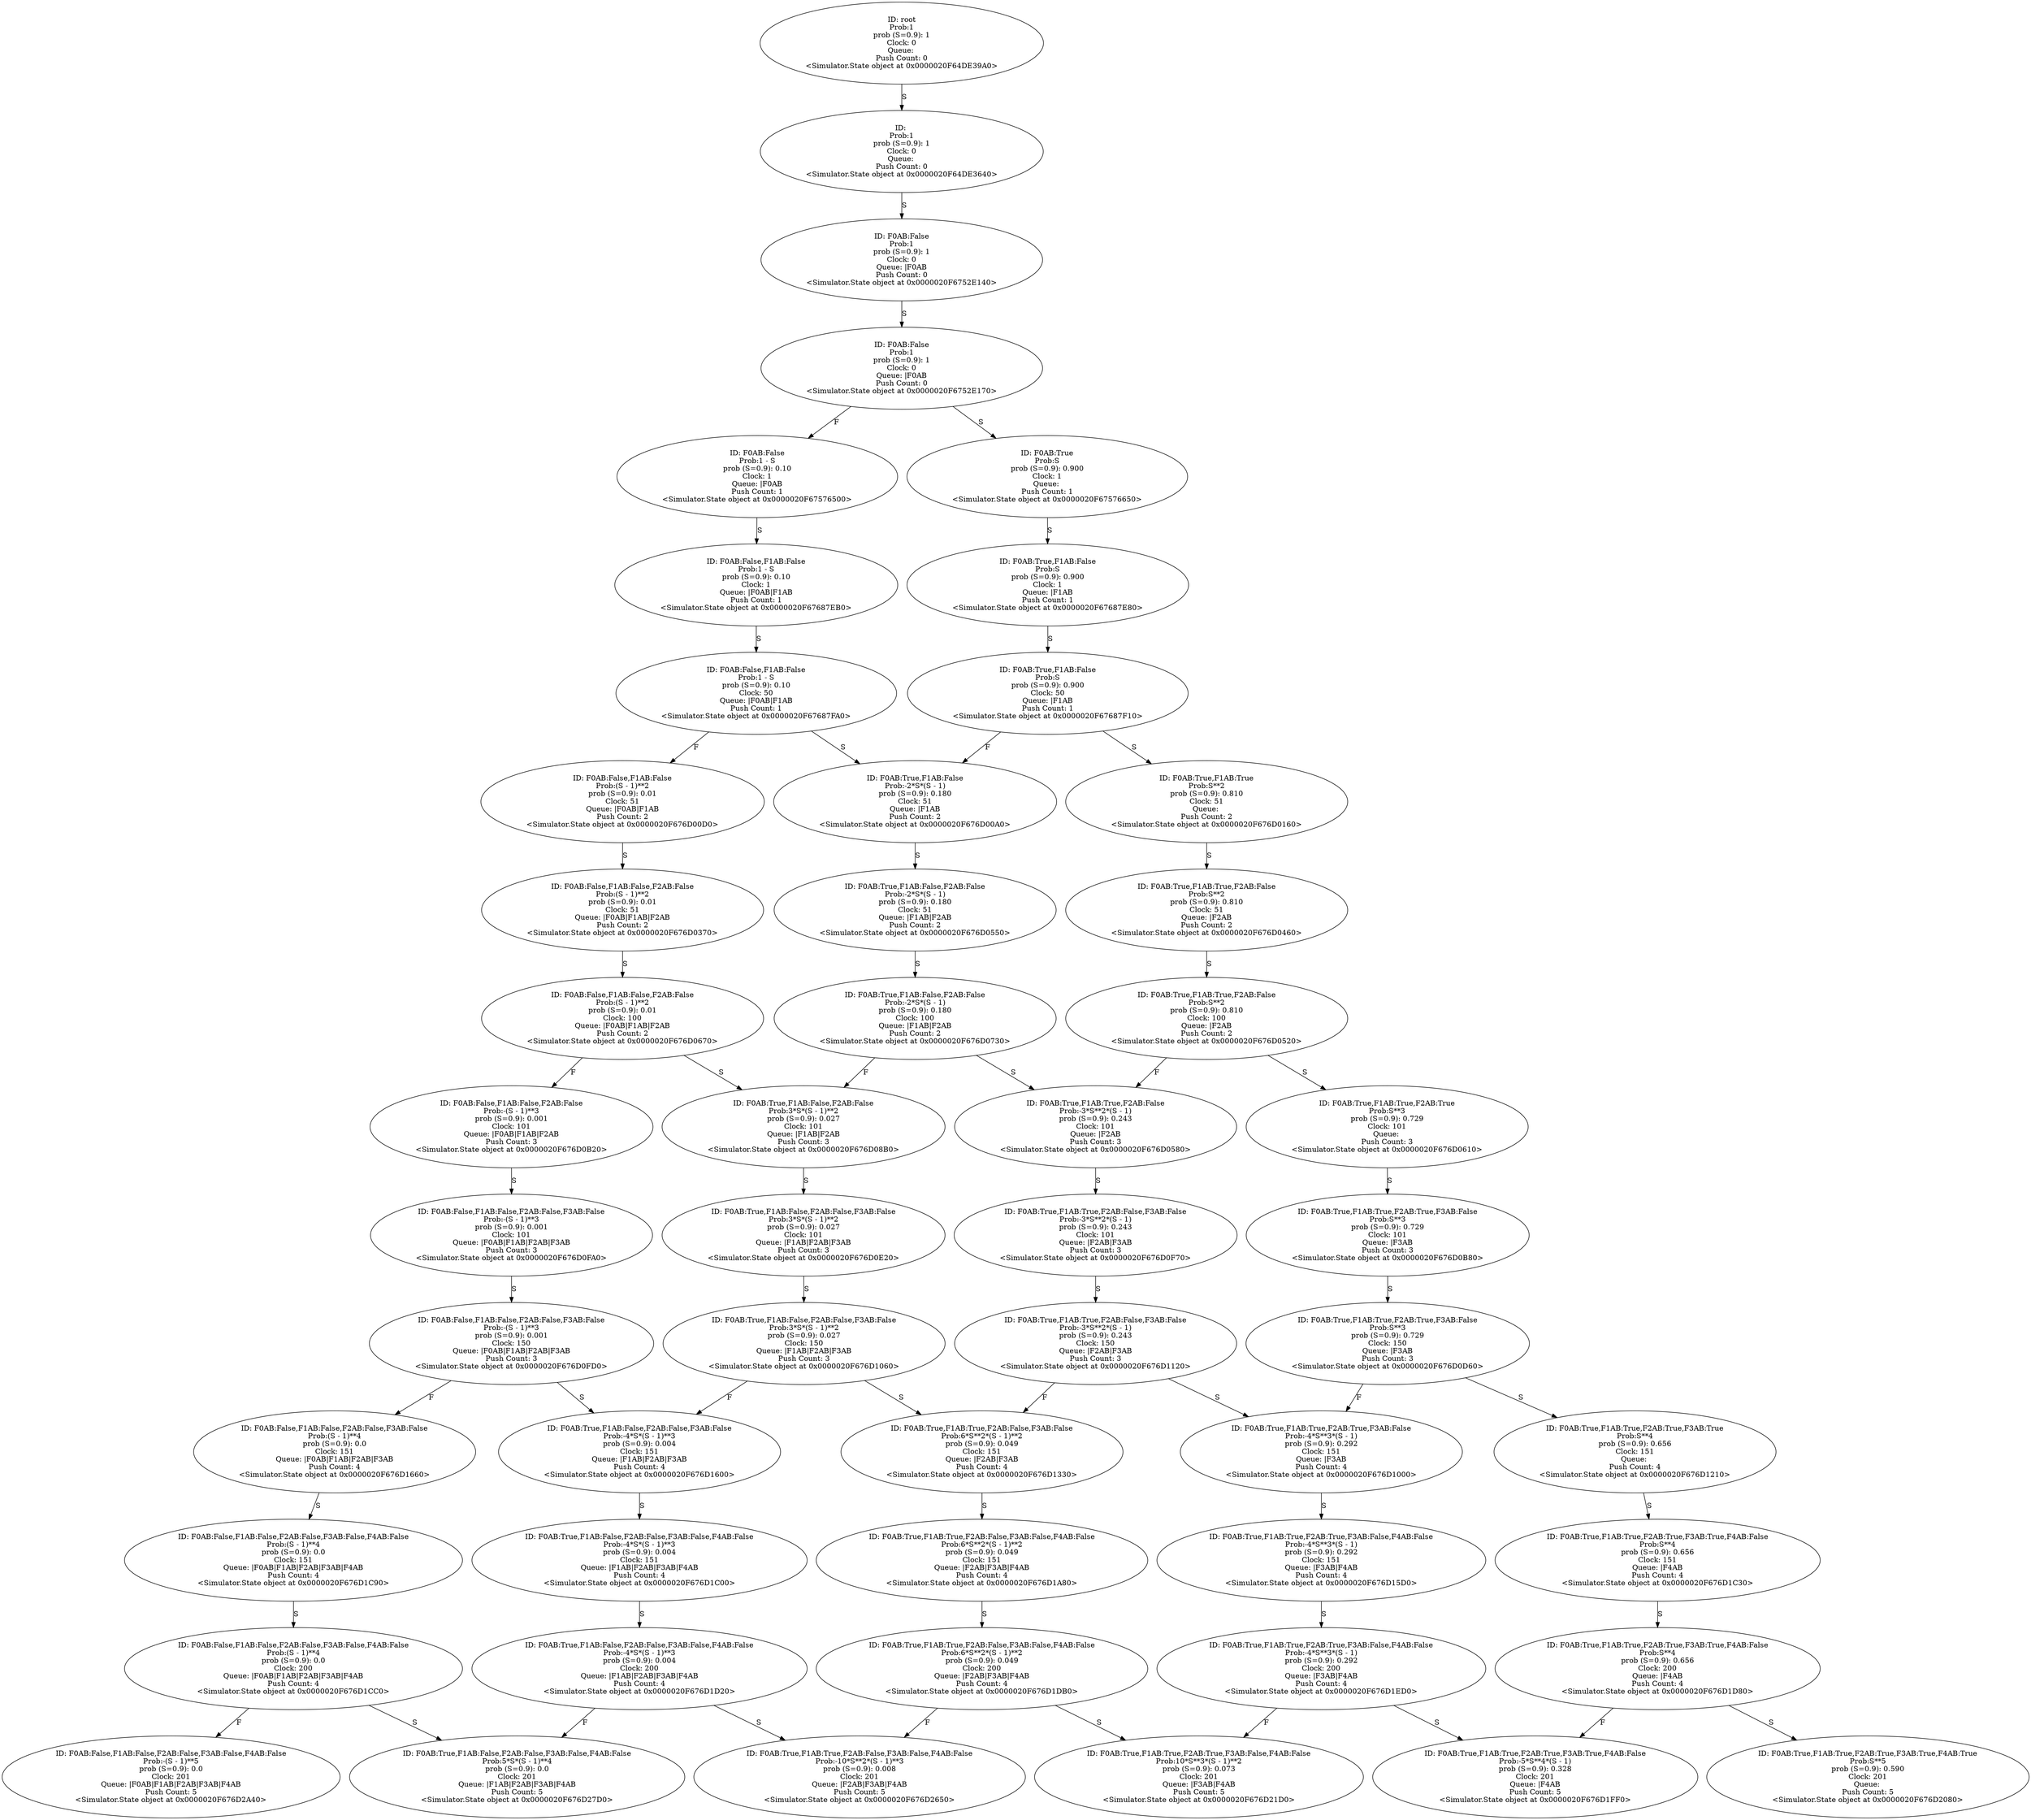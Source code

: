 digraph "./Output/./controled_frequency_S50_R50_t0_tPlus200" {
	<Simulator.State object at 0x0000020F64DE39A0> [label="ID: root
Prob:1
prob (S=0.9): 1
Clock: 0
Queue: 
Push Count: 0
<Simulator.State object at 0x0000020F64DE39A0>"]
	<Simulator.State object at 0x0000020F64DE39A0> -> <Simulator.State object at 0x0000020F64DE3640> [label=S]
	<Simulator.State object at 0x0000020F64DE3640> [label="ID: 
Prob:1
prob (S=0.9): 1
Clock: 0
Queue: 
Push Count: 0
<Simulator.State object at 0x0000020F64DE3640>"]
	<Simulator.State object at 0x0000020F64DE3640> -> <Simulator.State object at 0x0000020F6752E140> [label=S]
	<Simulator.State object at 0x0000020F6752E140> [label="ID: F0AB:False
Prob:1
prob (S=0.9): 1
Clock: 0
Queue: |F0AB
Push Count: 0
<Simulator.State object at 0x0000020F6752E140>"]
	<Simulator.State object at 0x0000020F6752E140> -> <Simulator.State object at 0x0000020F6752E170> [label=S]
	<Simulator.State object at 0x0000020F6752E170> [label="ID: F0AB:False
Prob:1
prob (S=0.9): 1
Clock: 0
Queue: |F0AB
Push Count: 0
<Simulator.State object at 0x0000020F6752E170>"]
	<Simulator.State object at 0x0000020F6752E170> -> <Simulator.State object at 0x0000020F67576500> [label=F]
	<Simulator.State object at 0x0000020F6752E170> -> <Simulator.State object at 0x0000020F67576650> [label=S]
	<Simulator.State object at 0x0000020F67576500> [label="ID: F0AB:False
Prob:1 - S
prob (S=0.9): 0.10
Clock: 1
Queue: |F0AB
Push Count: 1
<Simulator.State object at 0x0000020F67576500>"]
	<Simulator.State object at 0x0000020F67576500> -> <Simulator.State object at 0x0000020F67687EB0> [label=S]
	<Simulator.State object at 0x0000020F67576650> [label="ID: F0AB:True
Prob:S
prob (S=0.9): 0.900
Clock: 1
Queue: 
Push Count: 1
<Simulator.State object at 0x0000020F67576650>"]
	<Simulator.State object at 0x0000020F67576650> -> <Simulator.State object at 0x0000020F67687E80> [label=S]
	<Simulator.State object at 0x0000020F67687EB0> [label="ID: F0AB:False,F1AB:False
Prob:1 - S
prob (S=0.9): 0.10
Clock: 1
Queue: |F0AB|F1AB
Push Count: 1
<Simulator.State object at 0x0000020F67687EB0>"]
	<Simulator.State object at 0x0000020F67687EB0> -> <Simulator.State object at 0x0000020F67687FA0> [label=S]
	<Simulator.State object at 0x0000020F67687E80> [label="ID: F0AB:True,F1AB:False
Prob:S
prob (S=0.9): 0.900
Clock: 1
Queue: |F1AB
Push Count: 1
<Simulator.State object at 0x0000020F67687E80>"]
	<Simulator.State object at 0x0000020F67687E80> -> <Simulator.State object at 0x0000020F67687F10> [label=S]
	<Simulator.State object at 0x0000020F67687FA0> [label="ID: F0AB:False,F1AB:False
Prob:1 - S
prob (S=0.9): 0.10
Clock: 50
Queue: |F0AB|F1AB
Push Count: 1
<Simulator.State object at 0x0000020F67687FA0>"]
	<Simulator.State object at 0x0000020F67687FA0> -> <Simulator.State object at 0x0000020F676D00D0> [label=F]
	<Simulator.State object at 0x0000020F67687FA0> -> <Simulator.State object at 0x0000020F676D00A0> [label=S]
	<Simulator.State object at 0x0000020F67687F10> [label="ID: F0AB:True,F1AB:False
Prob:S
prob (S=0.9): 0.900
Clock: 50
Queue: |F1AB
Push Count: 1
<Simulator.State object at 0x0000020F67687F10>"]
	<Simulator.State object at 0x0000020F67687F10> -> <Simulator.State object at 0x0000020F676D00A0> [label=F]
	<Simulator.State object at 0x0000020F67687F10> -> <Simulator.State object at 0x0000020F676D0160> [label=S]
	<Simulator.State object at 0x0000020F676D00D0> [label="ID: F0AB:False,F1AB:False
Prob:(S - 1)**2
prob (S=0.9): 0.01
Clock: 51
Queue: |F0AB|F1AB
Push Count: 2
<Simulator.State object at 0x0000020F676D00D0>"]
	<Simulator.State object at 0x0000020F676D00D0> -> <Simulator.State object at 0x0000020F676D0370> [label=S]
	<Simulator.State object at 0x0000020F676D00A0> [label="ID: F0AB:True,F1AB:False
Prob:-2*S*(S - 1)
prob (S=0.9): 0.180
Clock: 51
Queue: |F1AB
Push Count: 2
<Simulator.State object at 0x0000020F676D00A0>"]
	<Simulator.State object at 0x0000020F676D00A0> -> <Simulator.State object at 0x0000020F676D0550> [label=S]
	<Simulator.State object at 0x0000020F676D0160> [label="ID: F0AB:True,F1AB:True
Prob:S**2
prob (S=0.9): 0.810
Clock: 51
Queue: 
Push Count: 2
<Simulator.State object at 0x0000020F676D0160>"]
	<Simulator.State object at 0x0000020F676D0160> -> <Simulator.State object at 0x0000020F676D0460> [label=S]
	<Simulator.State object at 0x0000020F676D0370> [label="ID: F0AB:False,F1AB:False,F2AB:False
Prob:(S - 1)**2
prob (S=0.9): 0.01
Clock: 51
Queue: |F0AB|F1AB|F2AB
Push Count: 2
<Simulator.State object at 0x0000020F676D0370>"]
	<Simulator.State object at 0x0000020F676D0370> -> <Simulator.State object at 0x0000020F676D0670> [label=S]
	<Simulator.State object at 0x0000020F676D0550> [label="ID: F0AB:True,F1AB:False,F2AB:False
Prob:-2*S*(S - 1)
prob (S=0.9): 0.180
Clock: 51
Queue: |F1AB|F2AB
Push Count: 2
<Simulator.State object at 0x0000020F676D0550>"]
	<Simulator.State object at 0x0000020F676D0550> -> <Simulator.State object at 0x0000020F676D0730> [label=S]
	<Simulator.State object at 0x0000020F676D0460> [label="ID: F0AB:True,F1AB:True,F2AB:False
Prob:S**2
prob (S=0.9): 0.810
Clock: 51
Queue: |F2AB
Push Count: 2
<Simulator.State object at 0x0000020F676D0460>"]
	<Simulator.State object at 0x0000020F676D0460> -> <Simulator.State object at 0x0000020F676D0520> [label=S]
	<Simulator.State object at 0x0000020F676D0670> [label="ID: F0AB:False,F1AB:False,F2AB:False
Prob:(S - 1)**2
prob (S=0.9): 0.01
Clock: 100
Queue: |F0AB|F1AB|F2AB
Push Count: 2
<Simulator.State object at 0x0000020F676D0670>"]
	<Simulator.State object at 0x0000020F676D0670> -> <Simulator.State object at 0x0000020F676D0B20> [label=F]
	<Simulator.State object at 0x0000020F676D0670> -> <Simulator.State object at 0x0000020F676D08B0> [label=S]
	<Simulator.State object at 0x0000020F676D0730> [label="ID: F0AB:True,F1AB:False,F2AB:False
Prob:-2*S*(S - 1)
prob (S=0.9): 0.180
Clock: 100
Queue: |F1AB|F2AB
Push Count: 2
<Simulator.State object at 0x0000020F676D0730>"]
	<Simulator.State object at 0x0000020F676D0730> -> <Simulator.State object at 0x0000020F676D08B0> [label=F]
	<Simulator.State object at 0x0000020F676D0730> -> <Simulator.State object at 0x0000020F676D0580> [label=S]
	<Simulator.State object at 0x0000020F676D0520> [label="ID: F0AB:True,F1AB:True,F2AB:False
Prob:S**2
prob (S=0.9): 0.810
Clock: 100
Queue: |F2AB
Push Count: 2
<Simulator.State object at 0x0000020F676D0520>"]
	<Simulator.State object at 0x0000020F676D0520> -> <Simulator.State object at 0x0000020F676D0580> [label=F]
	<Simulator.State object at 0x0000020F676D0520> -> <Simulator.State object at 0x0000020F676D0610> [label=S]
	<Simulator.State object at 0x0000020F676D0B20> [label="ID: F0AB:False,F1AB:False,F2AB:False
Prob:-(S - 1)**3
prob (S=0.9): 0.001
Clock: 101
Queue: |F0AB|F1AB|F2AB
Push Count: 3
<Simulator.State object at 0x0000020F676D0B20>"]
	<Simulator.State object at 0x0000020F676D0B20> -> <Simulator.State object at 0x0000020F676D0FA0> [label=S]
	<Simulator.State object at 0x0000020F676D08B0> [label="ID: F0AB:True,F1AB:False,F2AB:False
Prob:3*S*(S - 1)**2
prob (S=0.9): 0.027
Clock: 101
Queue: |F1AB|F2AB
Push Count: 3
<Simulator.State object at 0x0000020F676D08B0>"]
	<Simulator.State object at 0x0000020F676D08B0> -> <Simulator.State object at 0x0000020F676D0E20> [label=S]
	<Simulator.State object at 0x0000020F676D0580> [label="ID: F0AB:True,F1AB:True,F2AB:False
Prob:-3*S**2*(S - 1)
prob (S=0.9): 0.243
Clock: 101
Queue: |F2AB
Push Count: 3
<Simulator.State object at 0x0000020F676D0580>"]
	<Simulator.State object at 0x0000020F676D0580> -> <Simulator.State object at 0x0000020F676D0F70> [label=S]
	<Simulator.State object at 0x0000020F676D0610> [label="ID: F0AB:True,F1AB:True,F2AB:True
Prob:S**3
prob (S=0.9): 0.729
Clock: 101
Queue: 
Push Count: 3
<Simulator.State object at 0x0000020F676D0610>"]
	<Simulator.State object at 0x0000020F676D0610> -> <Simulator.State object at 0x0000020F676D0B80> [label=S]
	<Simulator.State object at 0x0000020F676D0FA0> [label="ID: F0AB:False,F1AB:False,F2AB:False,F3AB:False
Prob:-(S - 1)**3
prob (S=0.9): 0.001
Clock: 101
Queue: |F0AB|F1AB|F2AB|F3AB
Push Count: 3
<Simulator.State object at 0x0000020F676D0FA0>"]
	<Simulator.State object at 0x0000020F676D0FA0> -> <Simulator.State object at 0x0000020F676D0FD0> [label=S]
	<Simulator.State object at 0x0000020F676D0E20> [label="ID: F0AB:True,F1AB:False,F2AB:False,F3AB:False
Prob:3*S*(S - 1)**2
prob (S=0.9): 0.027
Clock: 101
Queue: |F1AB|F2AB|F3AB
Push Count: 3
<Simulator.State object at 0x0000020F676D0E20>"]
	<Simulator.State object at 0x0000020F676D0E20> -> <Simulator.State object at 0x0000020F676D1060> [label=S]
	<Simulator.State object at 0x0000020F676D0F70> [label="ID: F0AB:True,F1AB:True,F2AB:False,F3AB:False
Prob:-3*S**2*(S - 1)
prob (S=0.9): 0.243
Clock: 101
Queue: |F2AB|F3AB
Push Count: 3
<Simulator.State object at 0x0000020F676D0F70>"]
	<Simulator.State object at 0x0000020F676D0F70> -> <Simulator.State object at 0x0000020F676D1120> [label=S]
	<Simulator.State object at 0x0000020F676D0B80> [label="ID: F0AB:True,F1AB:True,F2AB:True,F3AB:False
Prob:S**3
prob (S=0.9): 0.729
Clock: 101
Queue: |F3AB
Push Count: 3
<Simulator.State object at 0x0000020F676D0B80>"]
	<Simulator.State object at 0x0000020F676D0B80> -> <Simulator.State object at 0x0000020F676D0D60> [label=S]
	<Simulator.State object at 0x0000020F676D0FD0> [label="ID: F0AB:False,F1AB:False,F2AB:False,F3AB:False
Prob:-(S - 1)**3
prob (S=0.9): 0.001
Clock: 150
Queue: |F0AB|F1AB|F2AB|F3AB
Push Count: 3
<Simulator.State object at 0x0000020F676D0FD0>"]
	<Simulator.State object at 0x0000020F676D0FD0> -> <Simulator.State object at 0x0000020F676D1660> [label=F]
	<Simulator.State object at 0x0000020F676D0FD0> -> <Simulator.State object at 0x0000020F676D1600> [label=S]
	<Simulator.State object at 0x0000020F676D1060> [label="ID: F0AB:True,F1AB:False,F2AB:False,F3AB:False
Prob:3*S*(S - 1)**2
prob (S=0.9): 0.027
Clock: 150
Queue: |F1AB|F2AB|F3AB
Push Count: 3
<Simulator.State object at 0x0000020F676D1060>"]
	<Simulator.State object at 0x0000020F676D1060> -> <Simulator.State object at 0x0000020F676D1600> [label=F]
	<Simulator.State object at 0x0000020F676D1060> -> <Simulator.State object at 0x0000020F676D1330> [label=S]
	<Simulator.State object at 0x0000020F676D1120> [label="ID: F0AB:True,F1AB:True,F2AB:False,F3AB:False
Prob:-3*S**2*(S - 1)
prob (S=0.9): 0.243
Clock: 150
Queue: |F2AB|F3AB
Push Count: 3
<Simulator.State object at 0x0000020F676D1120>"]
	<Simulator.State object at 0x0000020F676D1120> -> <Simulator.State object at 0x0000020F676D1330> [label=F]
	<Simulator.State object at 0x0000020F676D1120> -> <Simulator.State object at 0x0000020F676D1000> [label=S]
	<Simulator.State object at 0x0000020F676D0D60> [label="ID: F0AB:True,F1AB:True,F2AB:True,F3AB:False
Prob:S**3
prob (S=0.9): 0.729
Clock: 150
Queue: |F3AB
Push Count: 3
<Simulator.State object at 0x0000020F676D0D60>"]
	<Simulator.State object at 0x0000020F676D0D60> -> <Simulator.State object at 0x0000020F676D1000> [label=F]
	<Simulator.State object at 0x0000020F676D0D60> -> <Simulator.State object at 0x0000020F676D1210> [label=S]
	<Simulator.State object at 0x0000020F676D1660> [label="ID: F0AB:False,F1AB:False,F2AB:False,F3AB:False
Prob:(S - 1)**4
prob (S=0.9): 0.0
Clock: 151
Queue: |F0AB|F1AB|F2AB|F3AB
Push Count: 4
<Simulator.State object at 0x0000020F676D1660>"]
	<Simulator.State object at 0x0000020F676D1660> -> <Simulator.State object at 0x0000020F676D1C90> [label=S]
	<Simulator.State object at 0x0000020F676D1600> [label="ID: F0AB:True,F1AB:False,F2AB:False,F3AB:False
Prob:-4*S*(S - 1)**3
prob (S=0.9): 0.004
Clock: 151
Queue: |F1AB|F2AB|F3AB
Push Count: 4
<Simulator.State object at 0x0000020F676D1600>"]
	<Simulator.State object at 0x0000020F676D1600> -> <Simulator.State object at 0x0000020F676D1C00> [label=S]
	<Simulator.State object at 0x0000020F676D1330> [label="ID: F0AB:True,F1AB:True,F2AB:False,F3AB:False
Prob:6*S**2*(S - 1)**2
prob (S=0.9): 0.049
Clock: 151
Queue: |F2AB|F3AB
Push Count: 4
<Simulator.State object at 0x0000020F676D1330>"]
	<Simulator.State object at 0x0000020F676D1330> -> <Simulator.State object at 0x0000020F676D1A80> [label=S]
	<Simulator.State object at 0x0000020F676D1000> [label="ID: F0AB:True,F1AB:True,F2AB:True,F3AB:False
Prob:-4*S**3*(S - 1)
prob (S=0.9): 0.292
Clock: 151
Queue: |F3AB
Push Count: 4
<Simulator.State object at 0x0000020F676D1000>"]
	<Simulator.State object at 0x0000020F676D1000> -> <Simulator.State object at 0x0000020F676D15D0> [label=S]
	<Simulator.State object at 0x0000020F676D1210> [label="ID: F0AB:True,F1AB:True,F2AB:True,F3AB:True
Prob:S**4
prob (S=0.9): 0.656
Clock: 151
Queue: 
Push Count: 4
<Simulator.State object at 0x0000020F676D1210>"]
	<Simulator.State object at 0x0000020F676D1210> -> <Simulator.State object at 0x0000020F676D1C30> [label=S]
	<Simulator.State object at 0x0000020F676D1C90> [label="ID: F0AB:False,F1AB:False,F2AB:False,F3AB:False,F4AB:False
Prob:(S - 1)**4
prob (S=0.9): 0.0
Clock: 151
Queue: |F0AB|F1AB|F2AB|F3AB|F4AB
Push Count: 4
<Simulator.State object at 0x0000020F676D1C90>"]
	<Simulator.State object at 0x0000020F676D1C90> -> <Simulator.State object at 0x0000020F676D1CC0> [label=S]
	<Simulator.State object at 0x0000020F676D1C00> [label="ID: F0AB:True,F1AB:False,F2AB:False,F3AB:False,F4AB:False
Prob:-4*S*(S - 1)**3
prob (S=0.9): 0.004
Clock: 151
Queue: |F1AB|F2AB|F3AB|F4AB
Push Count: 4
<Simulator.State object at 0x0000020F676D1C00>"]
	<Simulator.State object at 0x0000020F676D1C00> -> <Simulator.State object at 0x0000020F676D1D20> [label=S]
	<Simulator.State object at 0x0000020F676D1A80> [label="ID: F0AB:True,F1AB:True,F2AB:False,F3AB:False,F4AB:False
Prob:6*S**2*(S - 1)**2
prob (S=0.9): 0.049
Clock: 151
Queue: |F2AB|F3AB|F4AB
Push Count: 4
<Simulator.State object at 0x0000020F676D1A80>"]
	<Simulator.State object at 0x0000020F676D1A80> -> <Simulator.State object at 0x0000020F676D1DB0> [label=S]
	<Simulator.State object at 0x0000020F676D15D0> [label="ID: F0AB:True,F1AB:True,F2AB:True,F3AB:False,F4AB:False
Prob:-4*S**3*(S - 1)
prob (S=0.9): 0.292
Clock: 151
Queue: |F3AB|F4AB
Push Count: 4
<Simulator.State object at 0x0000020F676D15D0>"]
	<Simulator.State object at 0x0000020F676D15D0> -> <Simulator.State object at 0x0000020F676D1ED0> [label=S]
	<Simulator.State object at 0x0000020F676D1C30> [label="ID: F0AB:True,F1AB:True,F2AB:True,F3AB:True,F4AB:False
Prob:S**4
prob (S=0.9): 0.656
Clock: 151
Queue: |F4AB
Push Count: 4
<Simulator.State object at 0x0000020F676D1C30>"]
	<Simulator.State object at 0x0000020F676D1C30> -> <Simulator.State object at 0x0000020F676D1D80> [label=S]
	<Simulator.State object at 0x0000020F676D1CC0> [label="ID: F0AB:False,F1AB:False,F2AB:False,F3AB:False,F4AB:False
Prob:(S - 1)**4
prob (S=0.9): 0.0
Clock: 200
Queue: |F0AB|F1AB|F2AB|F3AB|F4AB
Push Count: 4
<Simulator.State object at 0x0000020F676D1CC0>"]
	<Simulator.State object at 0x0000020F676D1CC0> -> <Simulator.State object at 0x0000020F676D2A40> [label=F]
	<Simulator.State object at 0x0000020F676D1CC0> -> <Simulator.State object at 0x0000020F676D27D0> [label=S]
	<Simulator.State object at 0x0000020F676D1D20> [label="ID: F0AB:True,F1AB:False,F2AB:False,F3AB:False,F4AB:False
Prob:-4*S*(S - 1)**3
prob (S=0.9): 0.004
Clock: 200
Queue: |F1AB|F2AB|F3AB|F4AB
Push Count: 4
<Simulator.State object at 0x0000020F676D1D20>"]
	<Simulator.State object at 0x0000020F676D1D20> -> <Simulator.State object at 0x0000020F676D27D0> [label=F]
	<Simulator.State object at 0x0000020F676D1D20> -> <Simulator.State object at 0x0000020F676D2650> [label=S]
	<Simulator.State object at 0x0000020F676D1DB0> [label="ID: F0AB:True,F1AB:True,F2AB:False,F3AB:False,F4AB:False
Prob:6*S**2*(S - 1)**2
prob (S=0.9): 0.049
Clock: 200
Queue: |F2AB|F3AB|F4AB
Push Count: 4
<Simulator.State object at 0x0000020F676D1DB0>"]
	<Simulator.State object at 0x0000020F676D1DB0> -> <Simulator.State object at 0x0000020F676D2650> [label=F]
	<Simulator.State object at 0x0000020F676D1DB0> -> <Simulator.State object at 0x0000020F676D21D0> [label=S]
	<Simulator.State object at 0x0000020F676D1ED0> [label="ID: F0AB:True,F1AB:True,F2AB:True,F3AB:False,F4AB:False
Prob:-4*S**3*(S - 1)
prob (S=0.9): 0.292
Clock: 200
Queue: |F3AB|F4AB
Push Count: 4
<Simulator.State object at 0x0000020F676D1ED0>"]
	<Simulator.State object at 0x0000020F676D1ED0> -> <Simulator.State object at 0x0000020F676D21D0> [label=F]
	<Simulator.State object at 0x0000020F676D1ED0> -> <Simulator.State object at 0x0000020F676D1FF0> [label=S]
	<Simulator.State object at 0x0000020F676D1D80> [label="ID: F0AB:True,F1AB:True,F2AB:True,F3AB:True,F4AB:False
Prob:S**4
prob (S=0.9): 0.656
Clock: 200
Queue: |F4AB
Push Count: 4
<Simulator.State object at 0x0000020F676D1D80>"]
	<Simulator.State object at 0x0000020F676D1D80> -> <Simulator.State object at 0x0000020F676D1FF0> [label=F]
	<Simulator.State object at 0x0000020F676D1D80> -> <Simulator.State object at 0x0000020F676D2080> [label=S]
	<Simulator.State object at 0x0000020F676D2A40> [label="ID: F0AB:False,F1AB:False,F2AB:False,F3AB:False,F4AB:False
Prob:-(S - 1)**5
prob (S=0.9): 0.0
Clock: 201
Queue: |F0AB|F1AB|F2AB|F3AB|F4AB
Push Count: 5
<Simulator.State object at 0x0000020F676D2A40>"]
	<Simulator.State object at 0x0000020F676D27D0> [label="ID: F0AB:True,F1AB:False,F2AB:False,F3AB:False,F4AB:False
Prob:5*S*(S - 1)**4
prob (S=0.9): 0.0
Clock: 201
Queue: |F1AB|F2AB|F3AB|F4AB
Push Count: 5
<Simulator.State object at 0x0000020F676D27D0>"]
	<Simulator.State object at 0x0000020F676D2650> [label="ID: F0AB:True,F1AB:True,F2AB:False,F3AB:False,F4AB:False
Prob:-10*S**2*(S - 1)**3
prob (S=0.9): 0.008
Clock: 201
Queue: |F2AB|F3AB|F4AB
Push Count: 5
<Simulator.State object at 0x0000020F676D2650>"]
	<Simulator.State object at 0x0000020F676D21D0> [label="ID: F0AB:True,F1AB:True,F2AB:True,F3AB:False,F4AB:False
Prob:10*S**3*(S - 1)**2
prob (S=0.9): 0.073
Clock: 201
Queue: |F3AB|F4AB
Push Count: 5
<Simulator.State object at 0x0000020F676D21D0>"]
	<Simulator.State object at 0x0000020F676D1FF0> [label="ID: F0AB:True,F1AB:True,F2AB:True,F3AB:True,F4AB:False
Prob:-5*S**4*(S - 1)
prob (S=0.9): 0.328
Clock: 201
Queue: |F4AB
Push Count: 5
<Simulator.State object at 0x0000020F676D1FF0>"]
	<Simulator.State object at 0x0000020F676D2080> [label="ID: F0AB:True,F1AB:True,F2AB:True,F3AB:True,F4AB:True
Prob:S**5
prob (S=0.9): 0.590
Clock: 201
Queue: 
Push Count: 5
<Simulator.State object at 0x0000020F676D2080>"]
}
